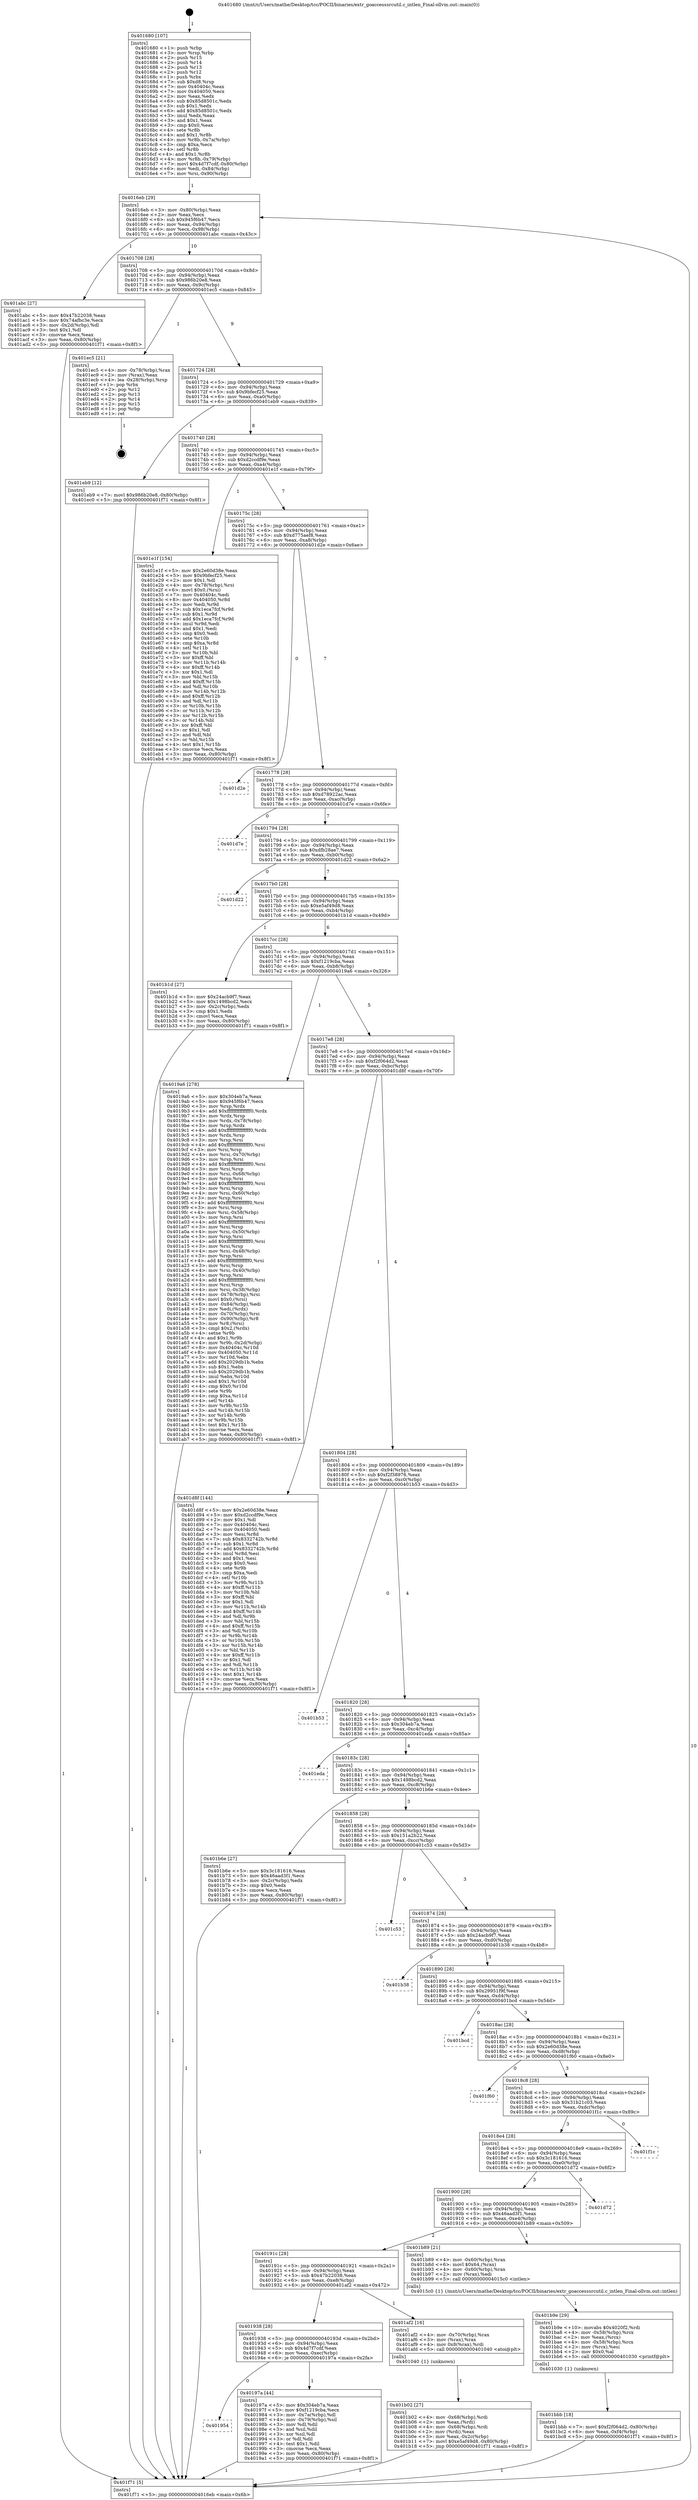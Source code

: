 digraph "0x401680" {
  label = "0x401680 (/mnt/c/Users/mathe/Desktop/tcc/POCII/binaries/extr_goaccesssrcutil.c_intlen_Final-ollvm.out::main(0))"
  labelloc = "t"
  node[shape=record]

  Entry [label="",width=0.3,height=0.3,shape=circle,fillcolor=black,style=filled]
  "0x4016eb" [label="{
     0x4016eb [29]\l
     | [instrs]\l
     &nbsp;&nbsp;0x4016eb \<+3\>: mov -0x80(%rbp),%eax\l
     &nbsp;&nbsp;0x4016ee \<+2\>: mov %eax,%ecx\l
     &nbsp;&nbsp;0x4016f0 \<+6\>: sub $0x945f6b47,%ecx\l
     &nbsp;&nbsp;0x4016f6 \<+6\>: mov %eax,-0x94(%rbp)\l
     &nbsp;&nbsp;0x4016fc \<+6\>: mov %ecx,-0x98(%rbp)\l
     &nbsp;&nbsp;0x401702 \<+6\>: je 0000000000401abc \<main+0x43c\>\l
  }"]
  "0x401abc" [label="{
     0x401abc [27]\l
     | [instrs]\l
     &nbsp;&nbsp;0x401abc \<+5\>: mov $0x47b22038,%eax\l
     &nbsp;&nbsp;0x401ac1 \<+5\>: mov $0x74afbc3e,%ecx\l
     &nbsp;&nbsp;0x401ac6 \<+3\>: mov -0x2d(%rbp),%dl\l
     &nbsp;&nbsp;0x401ac9 \<+3\>: test $0x1,%dl\l
     &nbsp;&nbsp;0x401acc \<+3\>: cmovne %ecx,%eax\l
     &nbsp;&nbsp;0x401acf \<+3\>: mov %eax,-0x80(%rbp)\l
     &nbsp;&nbsp;0x401ad2 \<+5\>: jmp 0000000000401f71 \<main+0x8f1\>\l
  }"]
  "0x401708" [label="{
     0x401708 [28]\l
     | [instrs]\l
     &nbsp;&nbsp;0x401708 \<+5\>: jmp 000000000040170d \<main+0x8d\>\l
     &nbsp;&nbsp;0x40170d \<+6\>: mov -0x94(%rbp),%eax\l
     &nbsp;&nbsp;0x401713 \<+5\>: sub $0x986b20e8,%eax\l
     &nbsp;&nbsp;0x401718 \<+6\>: mov %eax,-0x9c(%rbp)\l
     &nbsp;&nbsp;0x40171e \<+6\>: je 0000000000401ec5 \<main+0x845\>\l
  }"]
  Exit [label="",width=0.3,height=0.3,shape=circle,fillcolor=black,style=filled,peripheries=2]
  "0x401ec5" [label="{
     0x401ec5 [21]\l
     | [instrs]\l
     &nbsp;&nbsp;0x401ec5 \<+4\>: mov -0x78(%rbp),%rax\l
     &nbsp;&nbsp;0x401ec9 \<+2\>: mov (%rax),%eax\l
     &nbsp;&nbsp;0x401ecb \<+4\>: lea -0x28(%rbp),%rsp\l
     &nbsp;&nbsp;0x401ecf \<+1\>: pop %rbx\l
     &nbsp;&nbsp;0x401ed0 \<+2\>: pop %r12\l
     &nbsp;&nbsp;0x401ed2 \<+2\>: pop %r13\l
     &nbsp;&nbsp;0x401ed4 \<+2\>: pop %r14\l
     &nbsp;&nbsp;0x401ed6 \<+2\>: pop %r15\l
     &nbsp;&nbsp;0x401ed8 \<+1\>: pop %rbp\l
     &nbsp;&nbsp;0x401ed9 \<+1\>: ret\l
  }"]
  "0x401724" [label="{
     0x401724 [28]\l
     | [instrs]\l
     &nbsp;&nbsp;0x401724 \<+5\>: jmp 0000000000401729 \<main+0xa9\>\l
     &nbsp;&nbsp;0x401729 \<+6\>: mov -0x94(%rbp),%eax\l
     &nbsp;&nbsp;0x40172f \<+5\>: sub $0x9bfecf25,%eax\l
     &nbsp;&nbsp;0x401734 \<+6\>: mov %eax,-0xa0(%rbp)\l
     &nbsp;&nbsp;0x40173a \<+6\>: je 0000000000401eb9 \<main+0x839\>\l
  }"]
  "0x401bbb" [label="{
     0x401bbb [18]\l
     | [instrs]\l
     &nbsp;&nbsp;0x401bbb \<+7\>: movl $0xf2f064d2,-0x80(%rbp)\l
     &nbsp;&nbsp;0x401bc2 \<+6\>: mov %eax,-0xf4(%rbp)\l
     &nbsp;&nbsp;0x401bc8 \<+5\>: jmp 0000000000401f71 \<main+0x8f1\>\l
  }"]
  "0x401eb9" [label="{
     0x401eb9 [12]\l
     | [instrs]\l
     &nbsp;&nbsp;0x401eb9 \<+7\>: movl $0x986b20e8,-0x80(%rbp)\l
     &nbsp;&nbsp;0x401ec0 \<+5\>: jmp 0000000000401f71 \<main+0x8f1\>\l
  }"]
  "0x401740" [label="{
     0x401740 [28]\l
     | [instrs]\l
     &nbsp;&nbsp;0x401740 \<+5\>: jmp 0000000000401745 \<main+0xc5\>\l
     &nbsp;&nbsp;0x401745 \<+6\>: mov -0x94(%rbp),%eax\l
     &nbsp;&nbsp;0x40174b \<+5\>: sub $0xd2ccdf9e,%eax\l
     &nbsp;&nbsp;0x401750 \<+6\>: mov %eax,-0xa4(%rbp)\l
     &nbsp;&nbsp;0x401756 \<+6\>: je 0000000000401e1f \<main+0x79f\>\l
  }"]
  "0x401b9e" [label="{
     0x401b9e [29]\l
     | [instrs]\l
     &nbsp;&nbsp;0x401b9e \<+10\>: movabs $0x4020f2,%rdi\l
     &nbsp;&nbsp;0x401ba8 \<+4\>: mov -0x58(%rbp),%rcx\l
     &nbsp;&nbsp;0x401bac \<+2\>: mov %eax,(%rcx)\l
     &nbsp;&nbsp;0x401bae \<+4\>: mov -0x58(%rbp),%rcx\l
     &nbsp;&nbsp;0x401bb2 \<+2\>: mov (%rcx),%esi\l
     &nbsp;&nbsp;0x401bb4 \<+2\>: mov $0x0,%al\l
     &nbsp;&nbsp;0x401bb6 \<+5\>: call 0000000000401030 \<printf@plt\>\l
     | [calls]\l
     &nbsp;&nbsp;0x401030 \{1\} (unknown)\l
  }"]
  "0x401e1f" [label="{
     0x401e1f [154]\l
     | [instrs]\l
     &nbsp;&nbsp;0x401e1f \<+5\>: mov $0x2e60d38e,%eax\l
     &nbsp;&nbsp;0x401e24 \<+5\>: mov $0x9bfecf25,%ecx\l
     &nbsp;&nbsp;0x401e29 \<+2\>: mov $0x1,%dl\l
     &nbsp;&nbsp;0x401e2b \<+4\>: mov -0x78(%rbp),%rsi\l
     &nbsp;&nbsp;0x401e2f \<+6\>: movl $0x0,(%rsi)\l
     &nbsp;&nbsp;0x401e35 \<+7\>: mov 0x40404c,%edi\l
     &nbsp;&nbsp;0x401e3c \<+8\>: mov 0x404050,%r8d\l
     &nbsp;&nbsp;0x401e44 \<+3\>: mov %edi,%r9d\l
     &nbsp;&nbsp;0x401e47 \<+7\>: sub $0x1eca7fcf,%r9d\l
     &nbsp;&nbsp;0x401e4e \<+4\>: sub $0x1,%r9d\l
     &nbsp;&nbsp;0x401e52 \<+7\>: add $0x1eca7fcf,%r9d\l
     &nbsp;&nbsp;0x401e59 \<+4\>: imul %r9d,%edi\l
     &nbsp;&nbsp;0x401e5d \<+3\>: and $0x1,%edi\l
     &nbsp;&nbsp;0x401e60 \<+3\>: cmp $0x0,%edi\l
     &nbsp;&nbsp;0x401e63 \<+4\>: sete %r10b\l
     &nbsp;&nbsp;0x401e67 \<+4\>: cmp $0xa,%r8d\l
     &nbsp;&nbsp;0x401e6b \<+4\>: setl %r11b\l
     &nbsp;&nbsp;0x401e6f \<+3\>: mov %r10b,%bl\l
     &nbsp;&nbsp;0x401e72 \<+3\>: xor $0xff,%bl\l
     &nbsp;&nbsp;0x401e75 \<+3\>: mov %r11b,%r14b\l
     &nbsp;&nbsp;0x401e78 \<+4\>: xor $0xff,%r14b\l
     &nbsp;&nbsp;0x401e7c \<+3\>: xor $0x1,%dl\l
     &nbsp;&nbsp;0x401e7f \<+3\>: mov %bl,%r15b\l
     &nbsp;&nbsp;0x401e82 \<+4\>: and $0xff,%r15b\l
     &nbsp;&nbsp;0x401e86 \<+3\>: and %dl,%r10b\l
     &nbsp;&nbsp;0x401e89 \<+3\>: mov %r14b,%r12b\l
     &nbsp;&nbsp;0x401e8c \<+4\>: and $0xff,%r12b\l
     &nbsp;&nbsp;0x401e90 \<+3\>: and %dl,%r11b\l
     &nbsp;&nbsp;0x401e93 \<+3\>: or %r10b,%r15b\l
     &nbsp;&nbsp;0x401e96 \<+3\>: or %r11b,%r12b\l
     &nbsp;&nbsp;0x401e99 \<+3\>: xor %r12b,%r15b\l
     &nbsp;&nbsp;0x401e9c \<+3\>: or %r14b,%bl\l
     &nbsp;&nbsp;0x401e9f \<+3\>: xor $0xff,%bl\l
     &nbsp;&nbsp;0x401ea2 \<+3\>: or $0x1,%dl\l
     &nbsp;&nbsp;0x401ea5 \<+2\>: and %dl,%bl\l
     &nbsp;&nbsp;0x401ea7 \<+3\>: or %bl,%r15b\l
     &nbsp;&nbsp;0x401eaa \<+4\>: test $0x1,%r15b\l
     &nbsp;&nbsp;0x401eae \<+3\>: cmovne %ecx,%eax\l
     &nbsp;&nbsp;0x401eb1 \<+3\>: mov %eax,-0x80(%rbp)\l
     &nbsp;&nbsp;0x401eb4 \<+5\>: jmp 0000000000401f71 \<main+0x8f1\>\l
  }"]
  "0x40175c" [label="{
     0x40175c [28]\l
     | [instrs]\l
     &nbsp;&nbsp;0x40175c \<+5\>: jmp 0000000000401761 \<main+0xe1\>\l
     &nbsp;&nbsp;0x401761 \<+6\>: mov -0x94(%rbp),%eax\l
     &nbsp;&nbsp;0x401767 \<+5\>: sub $0xd775aef8,%eax\l
     &nbsp;&nbsp;0x40176c \<+6\>: mov %eax,-0xa8(%rbp)\l
     &nbsp;&nbsp;0x401772 \<+6\>: je 0000000000401d2e \<main+0x6ae\>\l
  }"]
  "0x401b02" [label="{
     0x401b02 [27]\l
     | [instrs]\l
     &nbsp;&nbsp;0x401b02 \<+4\>: mov -0x68(%rbp),%rdi\l
     &nbsp;&nbsp;0x401b06 \<+2\>: mov %eax,(%rdi)\l
     &nbsp;&nbsp;0x401b08 \<+4\>: mov -0x68(%rbp),%rdi\l
     &nbsp;&nbsp;0x401b0c \<+2\>: mov (%rdi),%eax\l
     &nbsp;&nbsp;0x401b0e \<+3\>: mov %eax,-0x2c(%rbp)\l
     &nbsp;&nbsp;0x401b11 \<+7\>: movl $0xe5af49d8,-0x80(%rbp)\l
     &nbsp;&nbsp;0x401b18 \<+5\>: jmp 0000000000401f71 \<main+0x8f1\>\l
  }"]
  "0x401d2e" [label="{
     0x401d2e\l
  }", style=dashed]
  "0x401778" [label="{
     0x401778 [28]\l
     | [instrs]\l
     &nbsp;&nbsp;0x401778 \<+5\>: jmp 000000000040177d \<main+0xfd\>\l
     &nbsp;&nbsp;0x40177d \<+6\>: mov -0x94(%rbp),%eax\l
     &nbsp;&nbsp;0x401783 \<+5\>: sub $0xd78922ac,%eax\l
     &nbsp;&nbsp;0x401788 \<+6\>: mov %eax,-0xac(%rbp)\l
     &nbsp;&nbsp;0x40178e \<+6\>: je 0000000000401d7e \<main+0x6fe\>\l
  }"]
  "0x401680" [label="{
     0x401680 [107]\l
     | [instrs]\l
     &nbsp;&nbsp;0x401680 \<+1\>: push %rbp\l
     &nbsp;&nbsp;0x401681 \<+3\>: mov %rsp,%rbp\l
     &nbsp;&nbsp;0x401684 \<+2\>: push %r15\l
     &nbsp;&nbsp;0x401686 \<+2\>: push %r14\l
     &nbsp;&nbsp;0x401688 \<+2\>: push %r13\l
     &nbsp;&nbsp;0x40168a \<+2\>: push %r12\l
     &nbsp;&nbsp;0x40168c \<+1\>: push %rbx\l
     &nbsp;&nbsp;0x40168d \<+7\>: sub $0xd8,%rsp\l
     &nbsp;&nbsp;0x401694 \<+7\>: mov 0x40404c,%eax\l
     &nbsp;&nbsp;0x40169b \<+7\>: mov 0x404050,%ecx\l
     &nbsp;&nbsp;0x4016a2 \<+2\>: mov %eax,%edx\l
     &nbsp;&nbsp;0x4016a4 \<+6\>: sub $0x85d8501c,%edx\l
     &nbsp;&nbsp;0x4016aa \<+3\>: sub $0x1,%edx\l
     &nbsp;&nbsp;0x4016ad \<+6\>: add $0x85d8501c,%edx\l
     &nbsp;&nbsp;0x4016b3 \<+3\>: imul %edx,%eax\l
     &nbsp;&nbsp;0x4016b6 \<+3\>: and $0x1,%eax\l
     &nbsp;&nbsp;0x4016b9 \<+3\>: cmp $0x0,%eax\l
     &nbsp;&nbsp;0x4016bc \<+4\>: sete %r8b\l
     &nbsp;&nbsp;0x4016c0 \<+4\>: and $0x1,%r8b\l
     &nbsp;&nbsp;0x4016c4 \<+4\>: mov %r8b,-0x7a(%rbp)\l
     &nbsp;&nbsp;0x4016c8 \<+3\>: cmp $0xa,%ecx\l
     &nbsp;&nbsp;0x4016cb \<+4\>: setl %r8b\l
     &nbsp;&nbsp;0x4016cf \<+4\>: and $0x1,%r8b\l
     &nbsp;&nbsp;0x4016d3 \<+4\>: mov %r8b,-0x79(%rbp)\l
     &nbsp;&nbsp;0x4016d7 \<+7\>: movl $0x4d7f7cdf,-0x80(%rbp)\l
     &nbsp;&nbsp;0x4016de \<+6\>: mov %edi,-0x84(%rbp)\l
     &nbsp;&nbsp;0x4016e4 \<+7\>: mov %rsi,-0x90(%rbp)\l
  }"]
  "0x401d7e" [label="{
     0x401d7e\l
  }", style=dashed]
  "0x401794" [label="{
     0x401794 [28]\l
     | [instrs]\l
     &nbsp;&nbsp;0x401794 \<+5\>: jmp 0000000000401799 \<main+0x119\>\l
     &nbsp;&nbsp;0x401799 \<+6\>: mov -0x94(%rbp),%eax\l
     &nbsp;&nbsp;0x40179f \<+5\>: sub $0xdfb28ae7,%eax\l
     &nbsp;&nbsp;0x4017a4 \<+6\>: mov %eax,-0xb0(%rbp)\l
     &nbsp;&nbsp;0x4017aa \<+6\>: je 0000000000401d22 \<main+0x6a2\>\l
  }"]
  "0x401f71" [label="{
     0x401f71 [5]\l
     | [instrs]\l
     &nbsp;&nbsp;0x401f71 \<+5\>: jmp 00000000004016eb \<main+0x6b\>\l
  }"]
  "0x401d22" [label="{
     0x401d22\l
  }", style=dashed]
  "0x4017b0" [label="{
     0x4017b0 [28]\l
     | [instrs]\l
     &nbsp;&nbsp;0x4017b0 \<+5\>: jmp 00000000004017b5 \<main+0x135\>\l
     &nbsp;&nbsp;0x4017b5 \<+6\>: mov -0x94(%rbp),%eax\l
     &nbsp;&nbsp;0x4017bb \<+5\>: sub $0xe5af49d8,%eax\l
     &nbsp;&nbsp;0x4017c0 \<+6\>: mov %eax,-0xb4(%rbp)\l
     &nbsp;&nbsp;0x4017c6 \<+6\>: je 0000000000401b1d \<main+0x49d\>\l
  }"]
  "0x401954" [label="{
     0x401954\l
  }", style=dashed]
  "0x401b1d" [label="{
     0x401b1d [27]\l
     | [instrs]\l
     &nbsp;&nbsp;0x401b1d \<+5\>: mov $0x24acb9f7,%eax\l
     &nbsp;&nbsp;0x401b22 \<+5\>: mov $0x1498bcd2,%ecx\l
     &nbsp;&nbsp;0x401b27 \<+3\>: mov -0x2c(%rbp),%edx\l
     &nbsp;&nbsp;0x401b2a \<+3\>: cmp $0x1,%edx\l
     &nbsp;&nbsp;0x401b2d \<+3\>: cmovl %ecx,%eax\l
     &nbsp;&nbsp;0x401b30 \<+3\>: mov %eax,-0x80(%rbp)\l
     &nbsp;&nbsp;0x401b33 \<+5\>: jmp 0000000000401f71 \<main+0x8f1\>\l
  }"]
  "0x4017cc" [label="{
     0x4017cc [28]\l
     | [instrs]\l
     &nbsp;&nbsp;0x4017cc \<+5\>: jmp 00000000004017d1 \<main+0x151\>\l
     &nbsp;&nbsp;0x4017d1 \<+6\>: mov -0x94(%rbp),%eax\l
     &nbsp;&nbsp;0x4017d7 \<+5\>: sub $0xf1219cba,%eax\l
     &nbsp;&nbsp;0x4017dc \<+6\>: mov %eax,-0xb8(%rbp)\l
     &nbsp;&nbsp;0x4017e2 \<+6\>: je 00000000004019a6 \<main+0x326\>\l
  }"]
  "0x40197a" [label="{
     0x40197a [44]\l
     | [instrs]\l
     &nbsp;&nbsp;0x40197a \<+5\>: mov $0x304eb7a,%eax\l
     &nbsp;&nbsp;0x40197f \<+5\>: mov $0xf1219cba,%ecx\l
     &nbsp;&nbsp;0x401984 \<+3\>: mov -0x7a(%rbp),%dl\l
     &nbsp;&nbsp;0x401987 \<+4\>: mov -0x79(%rbp),%sil\l
     &nbsp;&nbsp;0x40198b \<+3\>: mov %dl,%dil\l
     &nbsp;&nbsp;0x40198e \<+3\>: and %sil,%dil\l
     &nbsp;&nbsp;0x401991 \<+3\>: xor %sil,%dl\l
     &nbsp;&nbsp;0x401994 \<+3\>: or %dl,%dil\l
     &nbsp;&nbsp;0x401997 \<+4\>: test $0x1,%dil\l
     &nbsp;&nbsp;0x40199b \<+3\>: cmovne %ecx,%eax\l
     &nbsp;&nbsp;0x40199e \<+3\>: mov %eax,-0x80(%rbp)\l
     &nbsp;&nbsp;0x4019a1 \<+5\>: jmp 0000000000401f71 \<main+0x8f1\>\l
  }"]
  "0x4019a6" [label="{
     0x4019a6 [278]\l
     | [instrs]\l
     &nbsp;&nbsp;0x4019a6 \<+5\>: mov $0x304eb7a,%eax\l
     &nbsp;&nbsp;0x4019ab \<+5\>: mov $0x945f6b47,%ecx\l
     &nbsp;&nbsp;0x4019b0 \<+3\>: mov %rsp,%rdx\l
     &nbsp;&nbsp;0x4019b3 \<+4\>: add $0xfffffffffffffff0,%rdx\l
     &nbsp;&nbsp;0x4019b7 \<+3\>: mov %rdx,%rsp\l
     &nbsp;&nbsp;0x4019ba \<+4\>: mov %rdx,-0x78(%rbp)\l
     &nbsp;&nbsp;0x4019be \<+3\>: mov %rsp,%rdx\l
     &nbsp;&nbsp;0x4019c1 \<+4\>: add $0xfffffffffffffff0,%rdx\l
     &nbsp;&nbsp;0x4019c5 \<+3\>: mov %rdx,%rsp\l
     &nbsp;&nbsp;0x4019c8 \<+3\>: mov %rsp,%rsi\l
     &nbsp;&nbsp;0x4019cb \<+4\>: add $0xfffffffffffffff0,%rsi\l
     &nbsp;&nbsp;0x4019cf \<+3\>: mov %rsi,%rsp\l
     &nbsp;&nbsp;0x4019d2 \<+4\>: mov %rsi,-0x70(%rbp)\l
     &nbsp;&nbsp;0x4019d6 \<+3\>: mov %rsp,%rsi\l
     &nbsp;&nbsp;0x4019d9 \<+4\>: add $0xfffffffffffffff0,%rsi\l
     &nbsp;&nbsp;0x4019dd \<+3\>: mov %rsi,%rsp\l
     &nbsp;&nbsp;0x4019e0 \<+4\>: mov %rsi,-0x68(%rbp)\l
     &nbsp;&nbsp;0x4019e4 \<+3\>: mov %rsp,%rsi\l
     &nbsp;&nbsp;0x4019e7 \<+4\>: add $0xfffffffffffffff0,%rsi\l
     &nbsp;&nbsp;0x4019eb \<+3\>: mov %rsi,%rsp\l
     &nbsp;&nbsp;0x4019ee \<+4\>: mov %rsi,-0x60(%rbp)\l
     &nbsp;&nbsp;0x4019f2 \<+3\>: mov %rsp,%rsi\l
     &nbsp;&nbsp;0x4019f5 \<+4\>: add $0xfffffffffffffff0,%rsi\l
     &nbsp;&nbsp;0x4019f9 \<+3\>: mov %rsi,%rsp\l
     &nbsp;&nbsp;0x4019fc \<+4\>: mov %rsi,-0x58(%rbp)\l
     &nbsp;&nbsp;0x401a00 \<+3\>: mov %rsp,%rsi\l
     &nbsp;&nbsp;0x401a03 \<+4\>: add $0xfffffffffffffff0,%rsi\l
     &nbsp;&nbsp;0x401a07 \<+3\>: mov %rsi,%rsp\l
     &nbsp;&nbsp;0x401a0a \<+4\>: mov %rsi,-0x50(%rbp)\l
     &nbsp;&nbsp;0x401a0e \<+3\>: mov %rsp,%rsi\l
     &nbsp;&nbsp;0x401a11 \<+4\>: add $0xfffffffffffffff0,%rsi\l
     &nbsp;&nbsp;0x401a15 \<+3\>: mov %rsi,%rsp\l
     &nbsp;&nbsp;0x401a18 \<+4\>: mov %rsi,-0x48(%rbp)\l
     &nbsp;&nbsp;0x401a1c \<+3\>: mov %rsp,%rsi\l
     &nbsp;&nbsp;0x401a1f \<+4\>: add $0xfffffffffffffff0,%rsi\l
     &nbsp;&nbsp;0x401a23 \<+3\>: mov %rsi,%rsp\l
     &nbsp;&nbsp;0x401a26 \<+4\>: mov %rsi,-0x40(%rbp)\l
     &nbsp;&nbsp;0x401a2a \<+3\>: mov %rsp,%rsi\l
     &nbsp;&nbsp;0x401a2d \<+4\>: add $0xfffffffffffffff0,%rsi\l
     &nbsp;&nbsp;0x401a31 \<+3\>: mov %rsi,%rsp\l
     &nbsp;&nbsp;0x401a34 \<+4\>: mov %rsi,-0x38(%rbp)\l
     &nbsp;&nbsp;0x401a38 \<+4\>: mov -0x78(%rbp),%rsi\l
     &nbsp;&nbsp;0x401a3c \<+6\>: movl $0x0,(%rsi)\l
     &nbsp;&nbsp;0x401a42 \<+6\>: mov -0x84(%rbp),%edi\l
     &nbsp;&nbsp;0x401a48 \<+2\>: mov %edi,(%rdx)\l
     &nbsp;&nbsp;0x401a4a \<+4\>: mov -0x70(%rbp),%rsi\l
     &nbsp;&nbsp;0x401a4e \<+7\>: mov -0x90(%rbp),%r8\l
     &nbsp;&nbsp;0x401a55 \<+3\>: mov %r8,(%rsi)\l
     &nbsp;&nbsp;0x401a58 \<+3\>: cmpl $0x2,(%rdx)\l
     &nbsp;&nbsp;0x401a5b \<+4\>: setne %r9b\l
     &nbsp;&nbsp;0x401a5f \<+4\>: and $0x1,%r9b\l
     &nbsp;&nbsp;0x401a63 \<+4\>: mov %r9b,-0x2d(%rbp)\l
     &nbsp;&nbsp;0x401a67 \<+8\>: mov 0x40404c,%r10d\l
     &nbsp;&nbsp;0x401a6f \<+8\>: mov 0x404050,%r11d\l
     &nbsp;&nbsp;0x401a77 \<+3\>: mov %r10d,%ebx\l
     &nbsp;&nbsp;0x401a7a \<+6\>: add $0x2029db1b,%ebx\l
     &nbsp;&nbsp;0x401a80 \<+3\>: sub $0x1,%ebx\l
     &nbsp;&nbsp;0x401a83 \<+6\>: sub $0x2029db1b,%ebx\l
     &nbsp;&nbsp;0x401a89 \<+4\>: imul %ebx,%r10d\l
     &nbsp;&nbsp;0x401a8d \<+4\>: and $0x1,%r10d\l
     &nbsp;&nbsp;0x401a91 \<+4\>: cmp $0x0,%r10d\l
     &nbsp;&nbsp;0x401a95 \<+4\>: sete %r9b\l
     &nbsp;&nbsp;0x401a99 \<+4\>: cmp $0xa,%r11d\l
     &nbsp;&nbsp;0x401a9d \<+4\>: setl %r14b\l
     &nbsp;&nbsp;0x401aa1 \<+3\>: mov %r9b,%r15b\l
     &nbsp;&nbsp;0x401aa4 \<+3\>: and %r14b,%r15b\l
     &nbsp;&nbsp;0x401aa7 \<+3\>: xor %r14b,%r9b\l
     &nbsp;&nbsp;0x401aaa \<+3\>: or %r9b,%r15b\l
     &nbsp;&nbsp;0x401aad \<+4\>: test $0x1,%r15b\l
     &nbsp;&nbsp;0x401ab1 \<+3\>: cmovne %ecx,%eax\l
     &nbsp;&nbsp;0x401ab4 \<+3\>: mov %eax,-0x80(%rbp)\l
     &nbsp;&nbsp;0x401ab7 \<+5\>: jmp 0000000000401f71 \<main+0x8f1\>\l
  }"]
  "0x4017e8" [label="{
     0x4017e8 [28]\l
     | [instrs]\l
     &nbsp;&nbsp;0x4017e8 \<+5\>: jmp 00000000004017ed \<main+0x16d\>\l
     &nbsp;&nbsp;0x4017ed \<+6\>: mov -0x94(%rbp),%eax\l
     &nbsp;&nbsp;0x4017f3 \<+5\>: sub $0xf2f064d2,%eax\l
     &nbsp;&nbsp;0x4017f8 \<+6\>: mov %eax,-0xbc(%rbp)\l
     &nbsp;&nbsp;0x4017fe \<+6\>: je 0000000000401d8f \<main+0x70f\>\l
  }"]
  "0x401938" [label="{
     0x401938 [28]\l
     | [instrs]\l
     &nbsp;&nbsp;0x401938 \<+5\>: jmp 000000000040193d \<main+0x2bd\>\l
     &nbsp;&nbsp;0x40193d \<+6\>: mov -0x94(%rbp),%eax\l
     &nbsp;&nbsp;0x401943 \<+5\>: sub $0x4d7f7cdf,%eax\l
     &nbsp;&nbsp;0x401948 \<+6\>: mov %eax,-0xec(%rbp)\l
     &nbsp;&nbsp;0x40194e \<+6\>: je 000000000040197a \<main+0x2fa\>\l
  }"]
  "0x401d8f" [label="{
     0x401d8f [144]\l
     | [instrs]\l
     &nbsp;&nbsp;0x401d8f \<+5\>: mov $0x2e60d38e,%eax\l
     &nbsp;&nbsp;0x401d94 \<+5\>: mov $0xd2ccdf9e,%ecx\l
     &nbsp;&nbsp;0x401d99 \<+2\>: mov $0x1,%dl\l
     &nbsp;&nbsp;0x401d9b \<+7\>: mov 0x40404c,%esi\l
     &nbsp;&nbsp;0x401da2 \<+7\>: mov 0x404050,%edi\l
     &nbsp;&nbsp;0x401da9 \<+3\>: mov %esi,%r8d\l
     &nbsp;&nbsp;0x401dac \<+7\>: sub $0x8332742b,%r8d\l
     &nbsp;&nbsp;0x401db3 \<+4\>: sub $0x1,%r8d\l
     &nbsp;&nbsp;0x401db7 \<+7\>: add $0x8332742b,%r8d\l
     &nbsp;&nbsp;0x401dbe \<+4\>: imul %r8d,%esi\l
     &nbsp;&nbsp;0x401dc2 \<+3\>: and $0x1,%esi\l
     &nbsp;&nbsp;0x401dc5 \<+3\>: cmp $0x0,%esi\l
     &nbsp;&nbsp;0x401dc8 \<+4\>: sete %r9b\l
     &nbsp;&nbsp;0x401dcc \<+3\>: cmp $0xa,%edi\l
     &nbsp;&nbsp;0x401dcf \<+4\>: setl %r10b\l
     &nbsp;&nbsp;0x401dd3 \<+3\>: mov %r9b,%r11b\l
     &nbsp;&nbsp;0x401dd6 \<+4\>: xor $0xff,%r11b\l
     &nbsp;&nbsp;0x401dda \<+3\>: mov %r10b,%bl\l
     &nbsp;&nbsp;0x401ddd \<+3\>: xor $0xff,%bl\l
     &nbsp;&nbsp;0x401de0 \<+3\>: xor $0x1,%dl\l
     &nbsp;&nbsp;0x401de3 \<+3\>: mov %r11b,%r14b\l
     &nbsp;&nbsp;0x401de6 \<+4\>: and $0xff,%r14b\l
     &nbsp;&nbsp;0x401dea \<+3\>: and %dl,%r9b\l
     &nbsp;&nbsp;0x401ded \<+3\>: mov %bl,%r15b\l
     &nbsp;&nbsp;0x401df0 \<+4\>: and $0xff,%r15b\l
     &nbsp;&nbsp;0x401df4 \<+3\>: and %dl,%r10b\l
     &nbsp;&nbsp;0x401df7 \<+3\>: or %r9b,%r14b\l
     &nbsp;&nbsp;0x401dfa \<+3\>: or %r10b,%r15b\l
     &nbsp;&nbsp;0x401dfd \<+3\>: xor %r15b,%r14b\l
     &nbsp;&nbsp;0x401e00 \<+3\>: or %bl,%r11b\l
     &nbsp;&nbsp;0x401e03 \<+4\>: xor $0xff,%r11b\l
     &nbsp;&nbsp;0x401e07 \<+3\>: or $0x1,%dl\l
     &nbsp;&nbsp;0x401e0a \<+3\>: and %dl,%r11b\l
     &nbsp;&nbsp;0x401e0d \<+3\>: or %r11b,%r14b\l
     &nbsp;&nbsp;0x401e10 \<+4\>: test $0x1,%r14b\l
     &nbsp;&nbsp;0x401e14 \<+3\>: cmovne %ecx,%eax\l
     &nbsp;&nbsp;0x401e17 \<+3\>: mov %eax,-0x80(%rbp)\l
     &nbsp;&nbsp;0x401e1a \<+5\>: jmp 0000000000401f71 \<main+0x8f1\>\l
  }"]
  "0x401804" [label="{
     0x401804 [28]\l
     | [instrs]\l
     &nbsp;&nbsp;0x401804 \<+5\>: jmp 0000000000401809 \<main+0x189\>\l
     &nbsp;&nbsp;0x401809 \<+6\>: mov -0x94(%rbp),%eax\l
     &nbsp;&nbsp;0x40180f \<+5\>: sub $0xf2f38976,%eax\l
     &nbsp;&nbsp;0x401814 \<+6\>: mov %eax,-0xc0(%rbp)\l
     &nbsp;&nbsp;0x40181a \<+6\>: je 0000000000401b53 \<main+0x4d3\>\l
  }"]
  "0x401af2" [label="{
     0x401af2 [16]\l
     | [instrs]\l
     &nbsp;&nbsp;0x401af2 \<+4\>: mov -0x70(%rbp),%rax\l
     &nbsp;&nbsp;0x401af6 \<+3\>: mov (%rax),%rax\l
     &nbsp;&nbsp;0x401af9 \<+4\>: mov 0x8(%rax),%rdi\l
     &nbsp;&nbsp;0x401afd \<+5\>: call 0000000000401040 \<atoi@plt\>\l
     | [calls]\l
     &nbsp;&nbsp;0x401040 \{1\} (unknown)\l
  }"]
  "0x401b53" [label="{
     0x401b53\l
  }", style=dashed]
  "0x401820" [label="{
     0x401820 [28]\l
     | [instrs]\l
     &nbsp;&nbsp;0x401820 \<+5\>: jmp 0000000000401825 \<main+0x1a5\>\l
     &nbsp;&nbsp;0x401825 \<+6\>: mov -0x94(%rbp),%eax\l
     &nbsp;&nbsp;0x40182b \<+5\>: sub $0x304eb7a,%eax\l
     &nbsp;&nbsp;0x401830 \<+6\>: mov %eax,-0xc4(%rbp)\l
     &nbsp;&nbsp;0x401836 \<+6\>: je 0000000000401eda \<main+0x85a\>\l
  }"]
  "0x40191c" [label="{
     0x40191c [28]\l
     | [instrs]\l
     &nbsp;&nbsp;0x40191c \<+5\>: jmp 0000000000401921 \<main+0x2a1\>\l
     &nbsp;&nbsp;0x401921 \<+6\>: mov -0x94(%rbp),%eax\l
     &nbsp;&nbsp;0x401927 \<+5\>: sub $0x47b22038,%eax\l
     &nbsp;&nbsp;0x40192c \<+6\>: mov %eax,-0xe8(%rbp)\l
     &nbsp;&nbsp;0x401932 \<+6\>: je 0000000000401af2 \<main+0x472\>\l
  }"]
  "0x401eda" [label="{
     0x401eda\l
  }", style=dashed]
  "0x40183c" [label="{
     0x40183c [28]\l
     | [instrs]\l
     &nbsp;&nbsp;0x40183c \<+5\>: jmp 0000000000401841 \<main+0x1c1\>\l
     &nbsp;&nbsp;0x401841 \<+6\>: mov -0x94(%rbp),%eax\l
     &nbsp;&nbsp;0x401847 \<+5\>: sub $0x1498bcd2,%eax\l
     &nbsp;&nbsp;0x40184c \<+6\>: mov %eax,-0xc8(%rbp)\l
     &nbsp;&nbsp;0x401852 \<+6\>: je 0000000000401b6e \<main+0x4ee\>\l
  }"]
  "0x401b89" [label="{
     0x401b89 [21]\l
     | [instrs]\l
     &nbsp;&nbsp;0x401b89 \<+4\>: mov -0x60(%rbp),%rax\l
     &nbsp;&nbsp;0x401b8d \<+6\>: movl $0x64,(%rax)\l
     &nbsp;&nbsp;0x401b93 \<+4\>: mov -0x60(%rbp),%rax\l
     &nbsp;&nbsp;0x401b97 \<+2\>: mov (%rax),%edi\l
     &nbsp;&nbsp;0x401b99 \<+5\>: call 00000000004015c0 \<intlen\>\l
     | [calls]\l
     &nbsp;&nbsp;0x4015c0 \{1\} (/mnt/c/Users/mathe/Desktop/tcc/POCII/binaries/extr_goaccesssrcutil.c_intlen_Final-ollvm.out::intlen)\l
  }"]
  "0x401b6e" [label="{
     0x401b6e [27]\l
     | [instrs]\l
     &nbsp;&nbsp;0x401b6e \<+5\>: mov $0x3c181616,%eax\l
     &nbsp;&nbsp;0x401b73 \<+5\>: mov $0x46aad3f1,%ecx\l
     &nbsp;&nbsp;0x401b78 \<+3\>: mov -0x2c(%rbp),%edx\l
     &nbsp;&nbsp;0x401b7b \<+3\>: cmp $0x0,%edx\l
     &nbsp;&nbsp;0x401b7e \<+3\>: cmove %ecx,%eax\l
     &nbsp;&nbsp;0x401b81 \<+3\>: mov %eax,-0x80(%rbp)\l
     &nbsp;&nbsp;0x401b84 \<+5\>: jmp 0000000000401f71 \<main+0x8f1\>\l
  }"]
  "0x401858" [label="{
     0x401858 [28]\l
     | [instrs]\l
     &nbsp;&nbsp;0x401858 \<+5\>: jmp 000000000040185d \<main+0x1dd\>\l
     &nbsp;&nbsp;0x40185d \<+6\>: mov -0x94(%rbp),%eax\l
     &nbsp;&nbsp;0x401863 \<+5\>: sub $0x151a2b22,%eax\l
     &nbsp;&nbsp;0x401868 \<+6\>: mov %eax,-0xcc(%rbp)\l
     &nbsp;&nbsp;0x40186e \<+6\>: je 0000000000401c53 \<main+0x5d3\>\l
  }"]
  "0x401900" [label="{
     0x401900 [28]\l
     | [instrs]\l
     &nbsp;&nbsp;0x401900 \<+5\>: jmp 0000000000401905 \<main+0x285\>\l
     &nbsp;&nbsp;0x401905 \<+6\>: mov -0x94(%rbp),%eax\l
     &nbsp;&nbsp;0x40190b \<+5\>: sub $0x46aad3f1,%eax\l
     &nbsp;&nbsp;0x401910 \<+6\>: mov %eax,-0xe4(%rbp)\l
     &nbsp;&nbsp;0x401916 \<+6\>: je 0000000000401b89 \<main+0x509\>\l
  }"]
  "0x401c53" [label="{
     0x401c53\l
  }", style=dashed]
  "0x401874" [label="{
     0x401874 [28]\l
     | [instrs]\l
     &nbsp;&nbsp;0x401874 \<+5\>: jmp 0000000000401879 \<main+0x1f9\>\l
     &nbsp;&nbsp;0x401879 \<+6\>: mov -0x94(%rbp),%eax\l
     &nbsp;&nbsp;0x40187f \<+5\>: sub $0x24acb9f7,%eax\l
     &nbsp;&nbsp;0x401884 \<+6\>: mov %eax,-0xd0(%rbp)\l
     &nbsp;&nbsp;0x40188a \<+6\>: je 0000000000401b38 \<main+0x4b8\>\l
  }"]
  "0x401d72" [label="{
     0x401d72\l
  }", style=dashed]
  "0x401b38" [label="{
     0x401b38\l
  }", style=dashed]
  "0x401890" [label="{
     0x401890 [28]\l
     | [instrs]\l
     &nbsp;&nbsp;0x401890 \<+5\>: jmp 0000000000401895 \<main+0x215\>\l
     &nbsp;&nbsp;0x401895 \<+6\>: mov -0x94(%rbp),%eax\l
     &nbsp;&nbsp;0x40189b \<+5\>: sub $0x29951f9f,%eax\l
     &nbsp;&nbsp;0x4018a0 \<+6\>: mov %eax,-0xd4(%rbp)\l
     &nbsp;&nbsp;0x4018a6 \<+6\>: je 0000000000401bcd \<main+0x54d\>\l
  }"]
  "0x4018e4" [label="{
     0x4018e4 [28]\l
     | [instrs]\l
     &nbsp;&nbsp;0x4018e4 \<+5\>: jmp 00000000004018e9 \<main+0x269\>\l
     &nbsp;&nbsp;0x4018e9 \<+6\>: mov -0x94(%rbp),%eax\l
     &nbsp;&nbsp;0x4018ef \<+5\>: sub $0x3c181616,%eax\l
     &nbsp;&nbsp;0x4018f4 \<+6\>: mov %eax,-0xe0(%rbp)\l
     &nbsp;&nbsp;0x4018fa \<+6\>: je 0000000000401d72 \<main+0x6f2\>\l
  }"]
  "0x401bcd" [label="{
     0x401bcd\l
  }", style=dashed]
  "0x4018ac" [label="{
     0x4018ac [28]\l
     | [instrs]\l
     &nbsp;&nbsp;0x4018ac \<+5\>: jmp 00000000004018b1 \<main+0x231\>\l
     &nbsp;&nbsp;0x4018b1 \<+6\>: mov -0x94(%rbp),%eax\l
     &nbsp;&nbsp;0x4018b7 \<+5\>: sub $0x2e60d38e,%eax\l
     &nbsp;&nbsp;0x4018bc \<+6\>: mov %eax,-0xd8(%rbp)\l
     &nbsp;&nbsp;0x4018c2 \<+6\>: je 0000000000401f60 \<main+0x8e0\>\l
  }"]
  "0x401f1c" [label="{
     0x401f1c\l
  }", style=dashed]
  "0x401f60" [label="{
     0x401f60\l
  }", style=dashed]
  "0x4018c8" [label="{
     0x4018c8 [28]\l
     | [instrs]\l
     &nbsp;&nbsp;0x4018c8 \<+5\>: jmp 00000000004018cd \<main+0x24d\>\l
     &nbsp;&nbsp;0x4018cd \<+6\>: mov -0x94(%rbp),%eax\l
     &nbsp;&nbsp;0x4018d3 \<+5\>: sub $0x31b21c03,%eax\l
     &nbsp;&nbsp;0x4018d8 \<+6\>: mov %eax,-0xdc(%rbp)\l
     &nbsp;&nbsp;0x4018de \<+6\>: je 0000000000401f1c \<main+0x89c\>\l
  }"]
  Entry -> "0x401680" [label=" 1"]
  "0x4016eb" -> "0x401abc" [label=" 1"]
  "0x4016eb" -> "0x401708" [label=" 10"]
  "0x401ec5" -> Exit [label=" 1"]
  "0x401708" -> "0x401ec5" [label=" 1"]
  "0x401708" -> "0x401724" [label=" 9"]
  "0x401eb9" -> "0x401f71" [label=" 1"]
  "0x401724" -> "0x401eb9" [label=" 1"]
  "0x401724" -> "0x401740" [label=" 8"]
  "0x401e1f" -> "0x401f71" [label=" 1"]
  "0x401740" -> "0x401e1f" [label=" 1"]
  "0x401740" -> "0x40175c" [label=" 7"]
  "0x401d8f" -> "0x401f71" [label=" 1"]
  "0x40175c" -> "0x401d2e" [label=" 0"]
  "0x40175c" -> "0x401778" [label=" 7"]
  "0x401bbb" -> "0x401f71" [label=" 1"]
  "0x401778" -> "0x401d7e" [label=" 0"]
  "0x401778" -> "0x401794" [label=" 7"]
  "0x401b89" -> "0x401b9e" [label=" 1"]
  "0x401794" -> "0x401d22" [label=" 0"]
  "0x401794" -> "0x4017b0" [label=" 7"]
  "0x401b6e" -> "0x401f71" [label=" 1"]
  "0x4017b0" -> "0x401b1d" [label=" 1"]
  "0x4017b0" -> "0x4017cc" [label=" 6"]
  "0x401b1d" -> "0x401f71" [label=" 1"]
  "0x4017cc" -> "0x4019a6" [label=" 1"]
  "0x4017cc" -> "0x4017e8" [label=" 5"]
  "0x401b02" -> "0x401f71" [label=" 1"]
  "0x4017e8" -> "0x401d8f" [label=" 1"]
  "0x4017e8" -> "0x401804" [label=" 4"]
  "0x401abc" -> "0x401f71" [label=" 1"]
  "0x401804" -> "0x401b53" [label=" 0"]
  "0x401804" -> "0x401820" [label=" 4"]
  "0x4019a6" -> "0x401f71" [label=" 1"]
  "0x401820" -> "0x401eda" [label=" 0"]
  "0x401820" -> "0x40183c" [label=" 4"]
  "0x401f71" -> "0x4016eb" [label=" 10"]
  "0x40183c" -> "0x401b6e" [label=" 1"]
  "0x40183c" -> "0x401858" [label=" 3"]
  "0x401680" -> "0x4016eb" [label=" 1"]
  "0x401858" -> "0x401c53" [label=" 0"]
  "0x401858" -> "0x401874" [label=" 3"]
  "0x401938" -> "0x401954" [label=" 0"]
  "0x401874" -> "0x401b38" [label=" 0"]
  "0x401874" -> "0x401890" [label=" 3"]
  "0x401938" -> "0x40197a" [label=" 1"]
  "0x401890" -> "0x401bcd" [label=" 0"]
  "0x401890" -> "0x4018ac" [label=" 3"]
  "0x40191c" -> "0x401938" [label=" 1"]
  "0x4018ac" -> "0x401f60" [label=" 0"]
  "0x4018ac" -> "0x4018c8" [label=" 3"]
  "0x40191c" -> "0x401af2" [label=" 1"]
  "0x4018c8" -> "0x401f1c" [label=" 0"]
  "0x4018c8" -> "0x4018e4" [label=" 3"]
  "0x401af2" -> "0x401b02" [label=" 1"]
  "0x4018e4" -> "0x401d72" [label=" 0"]
  "0x4018e4" -> "0x401900" [label=" 3"]
  "0x40197a" -> "0x401f71" [label=" 1"]
  "0x401900" -> "0x401b89" [label=" 1"]
  "0x401900" -> "0x40191c" [label=" 2"]
  "0x401b9e" -> "0x401bbb" [label=" 1"]
}

